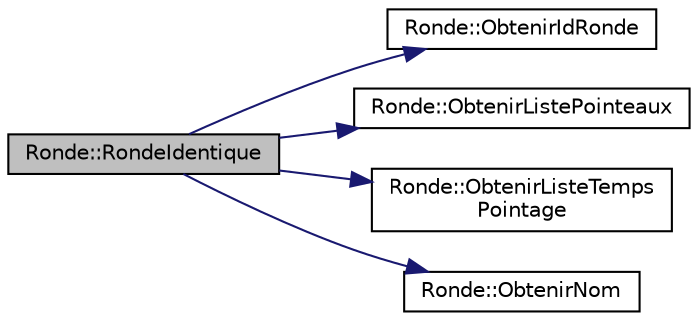 digraph "Ronde::RondeIdentique"
{
 // LATEX_PDF_SIZE
  edge [fontname="Helvetica",fontsize="10",labelfontname="Helvetica",labelfontsize="10"];
  node [fontname="Helvetica",fontsize="10",shape=record];
  rankdir="LR";
  Node1 [label="Ronde::RondeIdentique",height=0.2,width=0.4,color="black", fillcolor="grey75", style="filled", fontcolor="black",tooltip="Ronde::RondeIdentique Permet de vérifier si la ronde passé en paramètre est identique à cette ronde."];
  Node1 -> Node2 [color="midnightblue",fontsize="10",style="solid",fontname="Helvetica"];
  Node2 [label="Ronde::ObtenirIdRonde",height=0.2,width=0.4,color="black", fillcolor="white", style="filled",URL="$class_ronde.html#a61f4a4424698eebfb4c872c33e890463",tooltip=" "];
  Node1 -> Node3 [color="midnightblue",fontsize="10",style="solid",fontname="Helvetica"];
  Node3 [label="Ronde::ObtenirListePointeaux",height=0.2,width=0.4,color="black", fillcolor="white", style="filled",URL="$class_ronde.html#a1e49a3028f0d60a9163583a160118f19",tooltip=" "];
  Node1 -> Node4 [color="midnightblue",fontsize="10",style="solid",fontname="Helvetica"];
  Node4 [label="Ronde::ObtenirListeTemps\lPointage",height=0.2,width=0.4,color="black", fillcolor="white", style="filled",URL="$class_ronde.html#ac625099a69c7abadefec375bd7121869",tooltip=" "];
  Node1 -> Node5 [color="midnightblue",fontsize="10",style="solid",fontname="Helvetica"];
  Node5 [label="Ronde::ObtenirNom",height=0.2,width=0.4,color="black", fillcolor="white", style="filled",URL="$class_ronde.html#add1831c12866ea50cf114695959de6eb",tooltip=" "];
}
